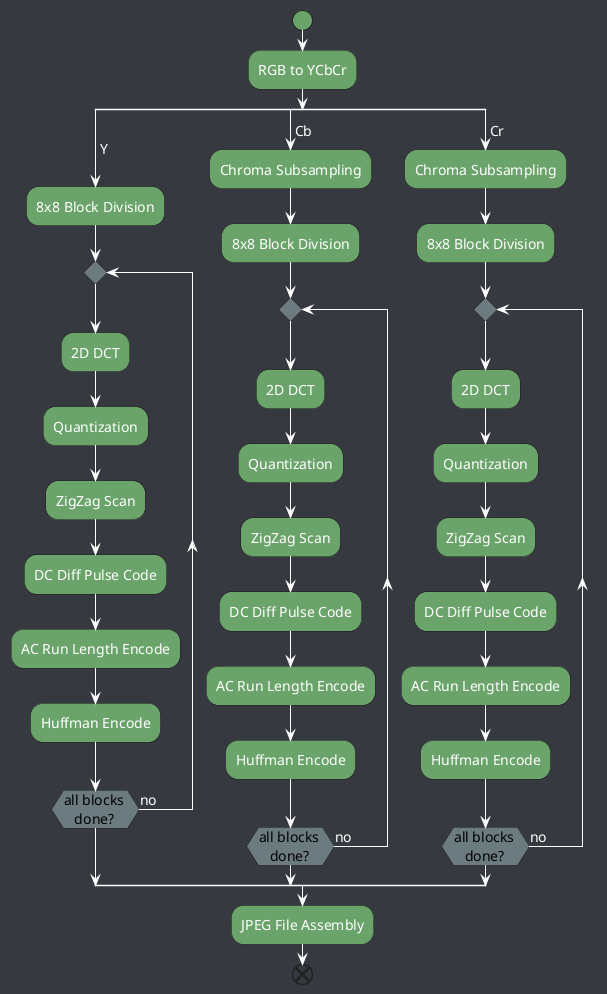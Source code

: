 @startuml high_level_flow
<style>
activityDiagram {
   FontColor white
   FontSize 14
   BackgroundColor #6BA46B
}
document {
   BackgroundColor #36393F 
}
arrow {
   FontColor white
   FontSize 14
   LineColor white
   BackgroundColor white
}
diamond {
   BackgroundColor #6C7B7F
   FontColor black
   FontSize 14
}
</style>


start
:RGB to YCbCr;
split
   -> Y;
   :8x8 Block Division;
   repeat
      :2D DCT;
      :Quantization;
      :ZigZag Scan;
      :DC Diff Pulse Code;
      :AC Run Length Encode;
      :Huffman Encode;
   repeatwhile (all blocks \n   done?) is (no)
split again
   -> Cb;
   :Chroma Subsampling;
   :8x8 Block Division;
   repeat
      :2D DCT;
      :Quantization;
      :ZigZag Scan;
      :DC Diff Pulse Code;
      :AC Run Length Encode;
      :Huffman Encode;
   repeatwhile (all blocks \n   done?) is (no)
split again
   -> Cr;
   :Chroma Subsampling;
   :8x8 Block Division;
   repeat
      :2D DCT;
      :Quantization;
      :ZigZag Scan;
      :DC Diff Pulse Code;
      :AC Run Length Encode;
      :Huffman Encode;
   repeatwhile (all blocks \n   done?) is (no)
end split
:JPEG File Assembly;
end
@enduml
